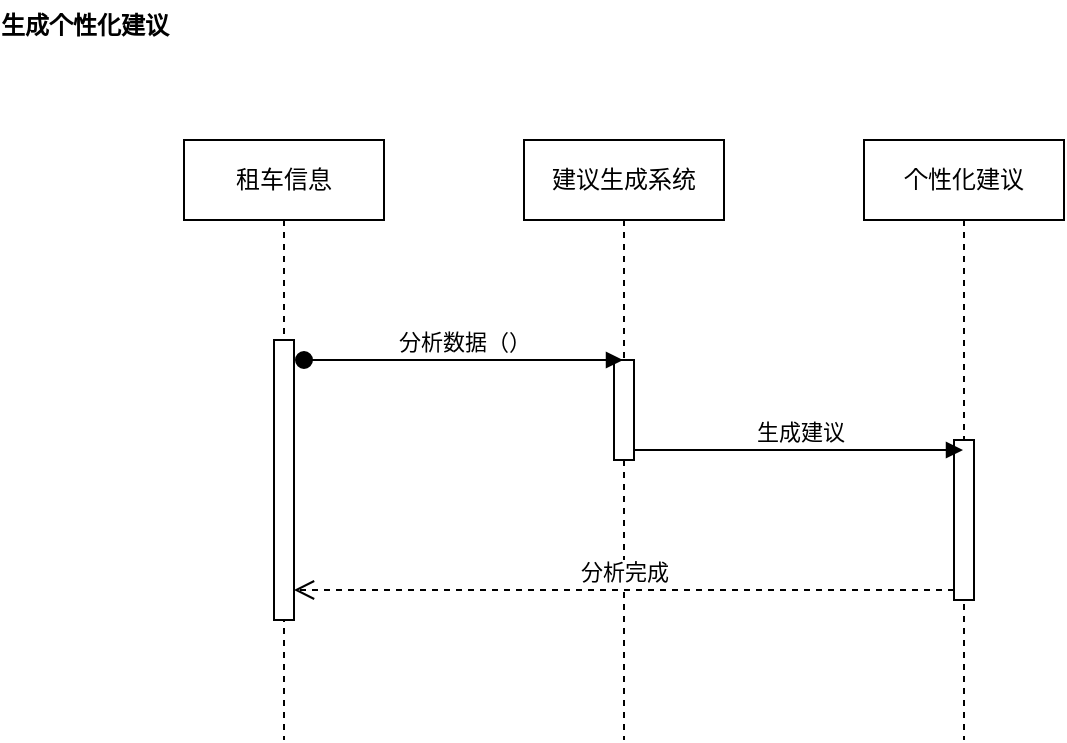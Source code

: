 <mxfile version="22.1.3" type="device">
  <diagram id="QV2QbU6DJyAE5WRsaUPY" name="第 1 页">
    <mxGraphModel dx="634" dy="1420" grid="1" gridSize="10" guides="1" tooltips="1" connect="1" arrows="1" fold="1" page="1" pageScale="1" pageWidth="827" pageHeight="1169" background="#ffffff" math="0" shadow="0">
      <root>
        <mxCell id="0" />
        <mxCell id="1" parent="0" />
        <mxCell id="L_geJIkwxUvFEPiPY87e-1" value="租车信息" style="shape=umlLifeline;perimeter=lifelinePerimeter;whiteSpace=wrap;html=1;container=1;dropTarget=0;collapsible=0;recursiveResize=0;outlineConnect=0;portConstraint=eastwest;newEdgeStyle={&quot;curved&quot;:0,&quot;rounded&quot;:0};" parent="1" vertex="1">
          <mxGeometry x="150" y="300" width="100" height="300" as="geometry" />
        </mxCell>
        <mxCell id="2jMEvlEIY4G2QwAUwGE5-2" value="" style="html=1;points=[[0,0,0,0,5],[0,1,0,0,-5],[1,0,0,0,5],[1,1,0,0,-5]];perimeter=orthogonalPerimeter;outlineConnect=0;targetShapes=umlLifeline;portConstraint=eastwest;newEdgeStyle={&quot;curved&quot;:0,&quot;rounded&quot;:0};" vertex="1" parent="L_geJIkwxUvFEPiPY87e-1">
          <mxGeometry x="45" y="100" width="10" height="140" as="geometry" />
        </mxCell>
        <mxCell id="L_geJIkwxUvFEPiPY87e-2" value="生成个性化建议" style="text;align=center;fontStyle=1;verticalAlign=middle;spacingLeft=3;spacingRight=3;strokeColor=none;rotatable=0;points=[[0,0.5],[1,0.5]];portConstraint=eastwest;html=1;" parent="1" vertex="1">
          <mxGeometry x="60" y="230" width="80" height="26" as="geometry" />
        </mxCell>
        <mxCell id="L_geJIkwxUvFEPiPY87e-3" value="建议生成系统" style="shape=umlLifeline;perimeter=lifelinePerimeter;whiteSpace=wrap;html=1;container=1;dropTarget=0;collapsible=0;recursiveResize=0;outlineConnect=0;portConstraint=eastwest;newEdgeStyle={&quot;curved&quot;:0,&quot;rounded&quot;:0};" parent="1" vertex="1">
          <mxGeometry x="320" y="300" width="100" height="300" as="geometry" />
        </mxCell>
        <mxCell id="2jMEvlEIY4G2QwAUwGE5-4" value="" style="html=1;points=[[0,0,0,0,5],[0,1,0,0,-5],[1,0,0,0,5],[1,1,0,0,-5]];perimeter=orthogonalPerimeter;outlineConnect=0;targetShapes=umlLifeline;portConstraint=eastwest;newEdgeStyle={&quot;curved&quot;:0,&quot;rounded&quot;:0};" vertex="1" parent="L_geJIkwxUvFEPiPY87e-3">
          <mxGeometry x="45" y="110" width="10" height="50" as="geometry" />
        </mxCell>
        <mxCell id="2jMEvlEIY4G2QwAUwGE5-1" value="个性化建议" style="shape=umlLifeline;perimeter=lifelinePerimeter;whiteSpace=wrap;html=1;container=1;dropTarget=0;collapsible=0;recursiveResize=0;outlineConnect=0;portConstraint=eastwest;newEdgeStyle={&quot;curved&quot;:0,&quot;rounded&quot;:0};" vertex="1" parent="1">
          <mxGeometry x="490" y="300" width="100" height="300" as="geometry" />
        </mxCell>
        <mxCell id="2jMEvlEIY4G2QwAUwGE5-5" value="" style="html=1;points=[[0,0,0,0,5],[0,1,0,0,-5],[1,0,0,0,5],[1,1,0,0,-5]];perimeter=orthogonalPerimeter;outlineConnect=0;targetShapes=umlLifeline;portConstraint=eastwest;newEdgeStyle={&quot;curved&quot;:0,&quot;rounded&quot;:0};" vertex="1" parent="2jMEvlEIY4G2QwAUwGE5-1">
          <mxGeometry x="45" y="150" width="10" height="80" as="geometry" />
        </mxCell>
        <mxCell id="2jMEvlEIY4G2QwAUwGE5-3" value="分析数据（）" style="html=1;verticalAlign=bottom;startArrow=oval;startFill=1;endArrow=block;startSize=8;curved=0;rounded=0;" edge="1" parent="1" target="L_geJIkwxUvFEPiPY87e-3">
          <mxGeometry width="60" relative="1" as="geometry">
            <mxPoint x="210" y="410" as="sourcePoint" />
            <mxPoint x="270" y="410" as="targetPoint" />
          </mxGeometry>
        </mxCell>
        <mxCell id="2jMEvlEIY4G2QwAUwGE5-6" value="生成建议" style="html=1;verticalAlign=bottom;endArrow=block;curved=0;rounded=0;exitX=1;exitY=1;exitDx=0;exitDy=-5;exitPerimeter=0;" edge="1" target="2jMEvlEIY4G2QwAUwGE5-1" parent="1" source="2jMEvlEIY4G2QwAUwGE5-4">
          <mxGeometry relative="1" as="geometry">
            <mxPoint x="465" y="435" as="sourcePoint" />
          </mxGeometry>
        </mxCell>
        <mxCell id="2jMEvlEIY4G2QwAUwGE5-7" value="分析完成" style="html=1;verticalAlign=bottom;endArrow=open;dashed=1;endSize=8;curved=0;rounded=0;exitX=0;exitY=1;exitDx=0;exitDy=-5;" edge="1" source="2jMEvlEIY4G2QwAUwGE5-5" parent="1" target="2jMEvlEIY4G2QwAUwGE5-2">
          <mxGeometry relative="1" as="geometry">
            <mxPoint x="465" y="505" as="targetPoint" />
          </mxGeometry>
        </mxCell>
      </root>
    </mxGraphModel>
  </diagram>
</mxfile>

